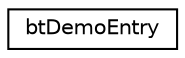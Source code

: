 digraph "Graphical Class Hierarchy"
{
  edge [fontname="Helvetica",fontsize="10",labelfontname="Helvetica",labelfontsize="10"];
  node [fontname="Helvetica",fontsize="10",shape=record];
  rankdir="LR";
  Node1 [label="btDemoEntry",height=0.2,width=0.4,color="black", fillcolor="white", style="filled",URL="$structbt_demo_entry.html"];
}
